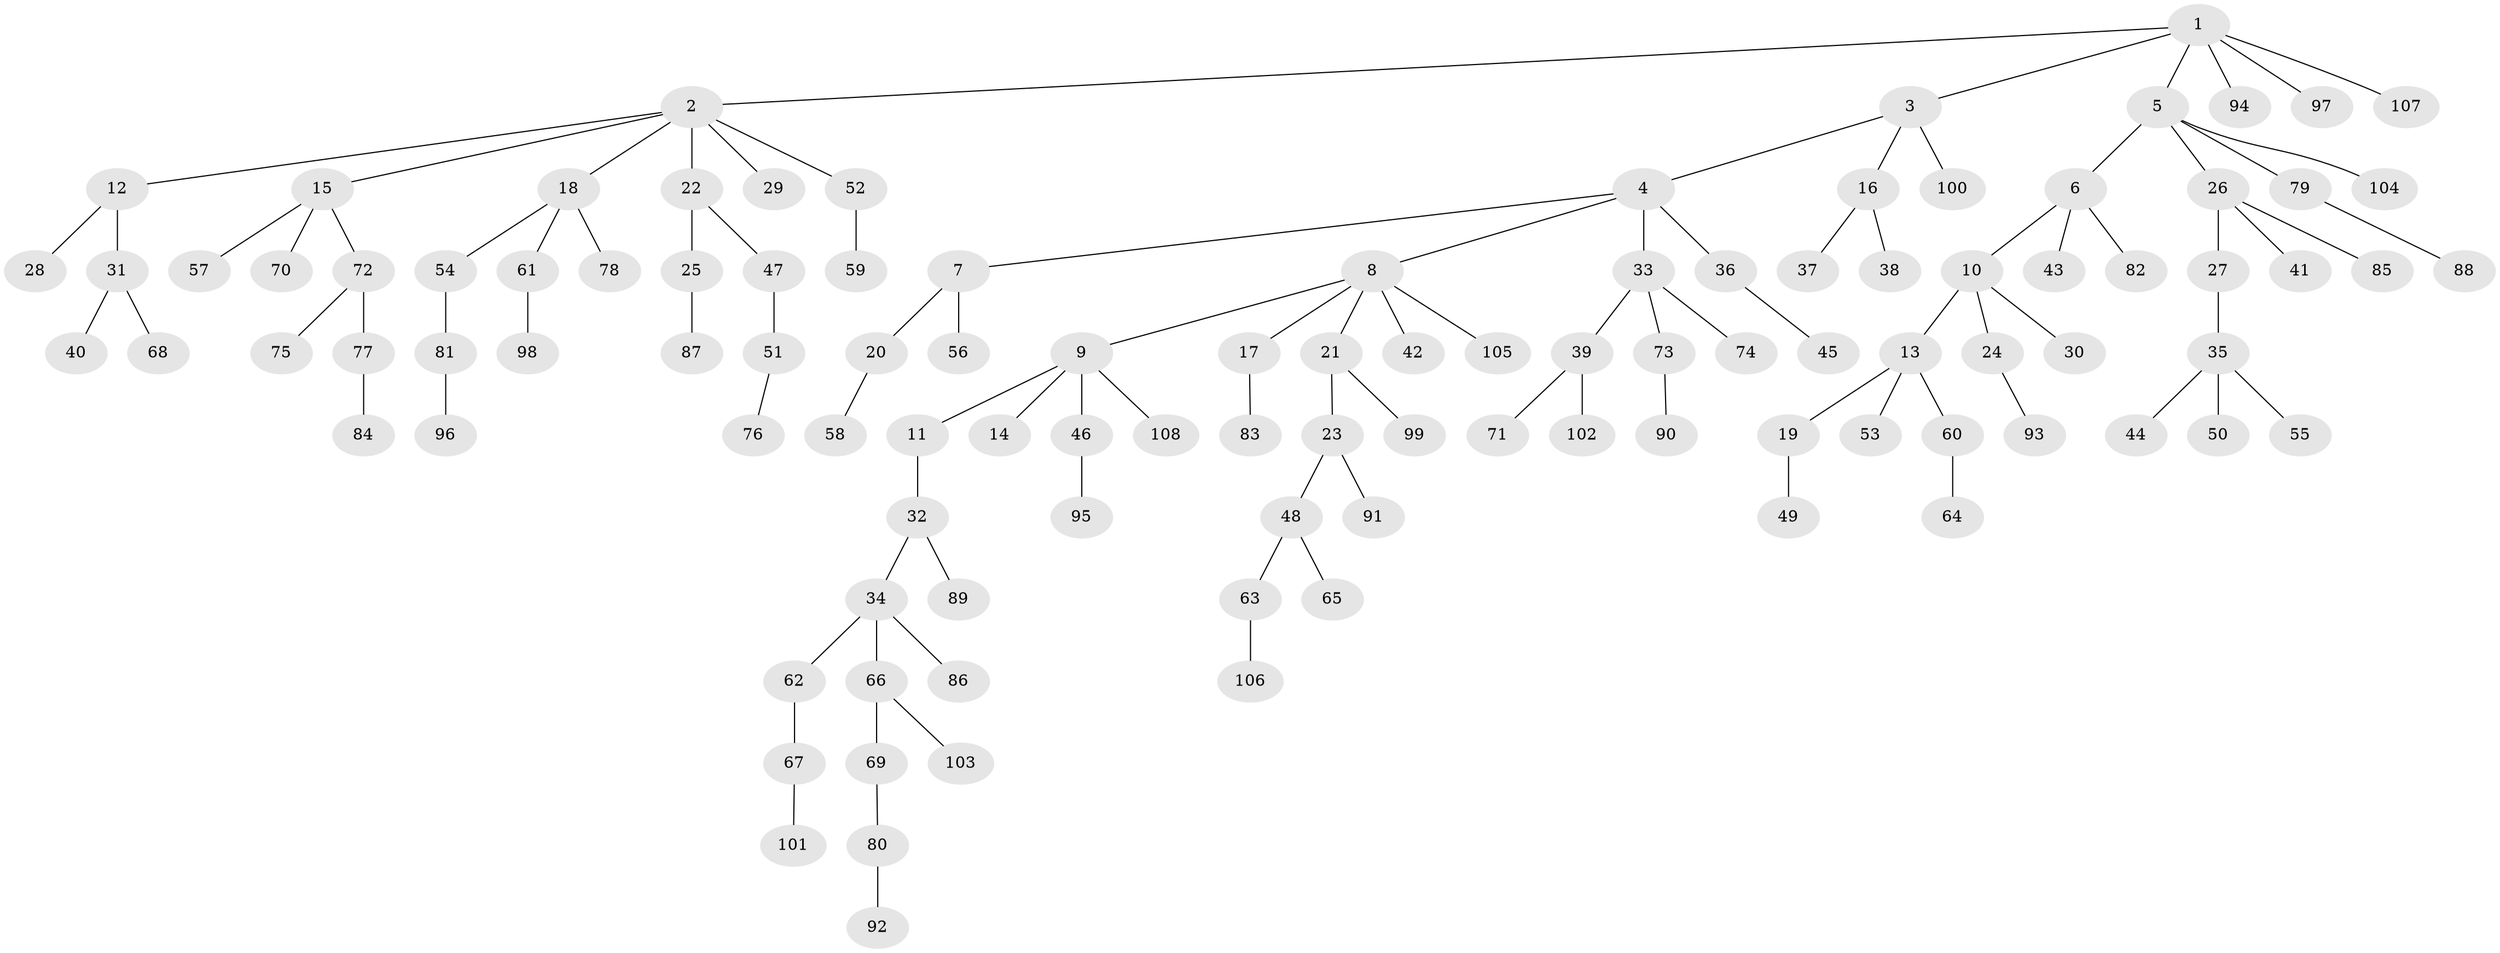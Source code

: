 // Generated by graph-tools (version 1.1) at 2025/50/03/09/25 03:50:16]
// undirected, 108 vertices, 107 edges
graph export_dot {
graph [start="1"]
  node [color=gray90,style=filled];
  1;
  2;
  3;
  4;
  5;
  6;
  7;
  8;
  9;
  10;
  11;
  12;
  13;
  14;
  15;
  16;
  17;
  18;
  19;
  20;
  21;
  22;
  23;
  24;
  25;
  26;
  27;
  28;
  29;
  30;
  31;
  32;
  33;
  34;
  35;
  36;
  37;
  38;
  39;
  40;
  41;
  42;
  43;
  44;
  45;
  46;
  47;
  48;
  49;
  50;
  51;
  52;
  53;
  54;
  55;
  56;
  57;
  58;
  59;
  60;
  61;
  62;
  63;
  64;
  65;
  66;
  67;
  68;
  69;
  70;
  71;
  72;
  73;
  74;
  75;
  76;
  77;
  78;
  79;
  80;
  81;
  82;
  83;
  84;
  85;
  86;
  87;
  88;
  89;
  90;
  91;
  92;
  93;
  94;
  95;
  96;
  97;
  98;
  99;
  100;
  101;
  102;
  103;
  104;
  105;
  106;
  107;
  108;
  1 -- 2;
  1 -- 3;
  1 -- 5;
  1 -- 94;
  1 -- 97;
  1 -- 107;
  2 -- 12;
  2 -- 15;
  2 -- 18;
  2 -- 22;
  2 -- 29;
  2 -- 52;
  3 -- 4;
  3 -- 16;
  3 -- 100;
  4 -- 7;
  4 -- 8;
  4 -- 33;
  4 -- 36;
  5 -- 6;
  5 -- 26;
  5 -- 79;
  5 -- 104;
  6 -- 10;
  6 -- 43;
  6 -- 82;
  7 -- 20;
  7 -- 56;
  8 -- 9;
  8 -- 17;
  8 -- 21;
  8 -- 42;
  8 -- 105;
  9 -- 11;
  9 -- 14;
  9 -- 46;
  9 -- 108;
  10 -- 13;
  10 -- 24;
  10 -- 30;
  11 -- 32;
  12 -- 28;
  12 -- 31;
  13 -- 19;
  13 -- 53;
  13 -- 60;
  15 -- 57;
  15 -- 70;
  15 -- 72;
  16 -- 37;
  16 -- 38;
  17 -- 83;
  18 -- 54;
  18 -- 61;
  18 -- 78;
  19 -- 49;
  20 -- 58;
  21 -- 23;
  21 -- 99;
  22 -- 25;
  22 -- 47;
  23 -- 48;
  23 -- 91;
  24 -- 93;
  25 -- 87;
  26 -- 27;
  26 -- 41;
  26 -- 85;
  27 -- 35;
  31 -- 40;
  31 -- 68;
  32 -- 34;
  32 -- 89;
  33 -- 39;
  33 -- 73;
  33 -- 74;
  34 -- 62;
  34 -- 66;
  34 -- 86;
  35 -- 44;
  35 -- 50;
  35 -- 55;
  36 -- 45;
  39 -- 71;
  39 -- 102;
  46 -- 95;
  47 -- 51;
  48 -- 63;
  48 -- 65;
  51 -- 76;
  52 -- 59;
  54 -- 81;
  60 -- 64;
  61 -- 98;
  62 -- 67;
  63 -- 106;
  66 -- 69;
  66 -- 103;
  67 -- 101;
  69 -- 80;
  72 -- 75;
  72 -- 77;
  73 -- 90;
  77 -- 84;
  79 -- 88;
  80 -- 92;
  81 -- 96;
}
